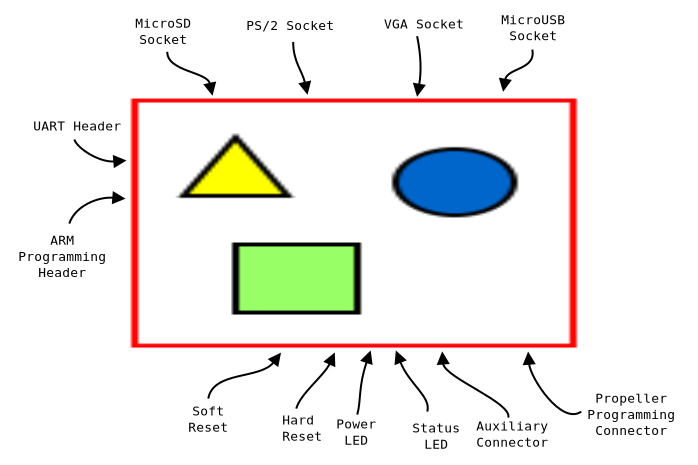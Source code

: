 <?xml version="1.0" encoding="UTF-8"?>
<dia:diagram xmlns:dia="http://www.lysator.liu.se/~alla/dia/">
  <dia:layer name="Background" visible="true" active="true">
    <dia:object type="Standard - Box" version="0" id="O0">
      <dia:attribute name="obj_pos">
        <dia:point val="4.236,1.771"/>
      </dia:attribute>
      <dia:attribute name="obj_bb">
        <dia:rectangle val="4.186,1.721;39.019,24.904"/>
      </dia:attribute>
      <dia:attribute name="elem_corner">
        <dia:point val="4.236,1.771"/>
      </dia:attribute>
      <dia:attribute name="elem_width">
        <dia:real val="34.733"/>
      </dia:attribute>
      <dia:attribute name="elem_height">
        <dia:real val="23.083"/>
      </dia:attribute>
      <dia:attribute name="border_width">
        <dia:real val="0.1"/>
      </dia:attribute>
      <dia:attribute name="border_color">
        <dia:color val="#ffffff"/>
      </dia:attribute>
      <dia:attribute name="show_background">
        <dia:boolean val="false"/>
      </dia:attribute>
    </dia:object>
    <dia:object type="Standard - Image" version="0" id="O1">
      <dia:attribute name="obj_pos">
        <dia:point val="10.7,6.6"/>
      </dia:attribute>
      <dia:attribute name="obj_bb">
        <dia:rectangle val="10.65,6.55;33.018,19.1"/>
      </dia:attribute>
      <dia:attribute name="elem_corner">
        <dia:point val="10.7,6.6"/>
      </dia:attribute>
      <dia:attribute name="elem_width">
        <dia:real val="22.268"/>
      </dia:attribute>
      <dia:attribute name="elem_height">
        <dia:real val="12.45"/>
      </dia:attribute>
      <dia:attribute name="draw_border">
        <dia:boolean val="false"/>
      </dia:attribute>
      <dia:attribute name="keep_aspect">
        <dia:boolean val="true"/>
      </dia:attribute>
      <dia:attribute name="file">
        <dia:string>#/Users/grantham/Downloads/alice_iii.jpg#</dia:string>
      </dia:attribute>
    </dia:object>
    <dia:object type="Standard - Text" version="1" id="O2">
      <dia:attribute name="obj_pos">
        <dia:point val="5.8,8.2"/>
      </dia:attribute>
      <dia:attribute name="obj_bb">
        <dia:rectangle val="5.8,7.603;10.062,8.352"/>
      </dia:attribute>
      <dia:attribute name="text">
        <dia:composite type="text">
          <dia:attribute name="string">
            <dia:string>#UART Header#</dia:string>
          </dia:attribute>
          <dia:attribute name="font">
            <dia:font family="monospace" style="0" name="Courier"/>
          </dia:attribute>
          <dia:attribute name="height">
            <dia:real val="0.807"/>
          </dia:attribute>
          <dia:attribute name="pos">
            <dia:point val="5.8,8.2"/>
          </dia:attribute>
          <dia:attribute name="color">
            <dia:color val="#000000"/>
          </dia:attribute>
          <dia:attribute name="alignment">
            <dia:enum val="0"/>
          </dia:attribute>
        </dia:composite>
      </dia:attribute>
      <dia:attribute name="valign">
        <dia:enum val="3"/>
      </dia:attribute>
    </dia:object>
    <dia:object type="Standard - BezierLine" version="0" id="O3">
      <dia:attribute name="obj_pos">
        <dia:point val="7.85,8.65"/>
      </dia:attribute>
      <dia:attribute name="obj_bb">
        <dia:rectangle val="7.785,8.585;10.462,10.078"/>
      </dia:attribute>
      <dia:attribute name="bez_points">
        <dia:point val="7.85,8.65"/>
        <dia:point val="8.05,9.15"/>
        <dia:point val="9.15,9.8"/>
        <dia:point val="10.4,9.7"/>
      </dia:attribute>
      <dia:attribute name="corner_types">
        <dia:enum val="0"/>
        <dia:enum val="0"/>
      </dia:attribute>
      <dia:attribute name="end_arrow">
        <dia:enum val="3"/>
      </dia:attribute>
      <dia:attribute name="end_arrow_length">
        <dia:real val="0.5"/>
      </dia:attribute>
      <dia:attribute name="end_arrow_width">
        <dia:real val="0.5"/>
      </dia:attribute>
    </dia:object>
    <dia:object type="Standard - Text" version="1" id="O4">
      <dia:attribute name="obj_pos">
        <dia:point val="7.247,13.91"/>
      </dia:attribute>
      <dia:attribute name="obj_bb">
        <dia:rectangle val="5.098,13.294;9.379,15.714"/>
      </dia:attribute>
      <dia:attribute name="text">
        <dia:composite type="text">
          <dia:attribute name="string">
            <dia:string>#ARM
Programming
Header#</dia:string>
          </dia:attribute>
          <dia:attribute name="font">
            <dia:font family="monospace" style="0" name="Courier"/>
          </dia:attribute>
          <dia:attribute name="height">
            <dia:real val="0.807"/>
          </dia:attribute>
          <dia:attribute name="pos">
            <dia:point val="7.247,13.91"/>
          </dia:attribute>
          <dia:attribute name="color">
            <dia:color val="#000000"/>
          </dia:attribute>
          <dia:attribute name="alignment">
            <dia:enum val="1"/>
          </dia:attribute>
        </dia:composite>
      </dia:attribute>
      <dia:attribute name="valign">
        <dia:enum val="3"/>
      </dia:attribute>
    </dia:object>
    <dia:object type="Standard - BezierLine" version="0" id="O5">
      <dia:attribute name="obj_pos">
        <dia:point val="7.6,12.85"/>
      </dia:attribute>
      <dia:attribute name="obj_bb">
        <dia:rectangle val="7.537,11.224;10.412,12.913"/>
      </dia:attribute>
      <dia:attribute name="bez_points">
        <dia:point val="7.6,12.85"/>
        <dia:point val="7.9,11.95"/>
        <dia:point val="9.05,11.5"/>
        <dia:point val="10.35,11.6"/>
      </dia:attribute>
      <dia:attribute name="corner_types">
        <dia:enum val="0"/>
        <dia:enum val="0"/>
      </dia:attribute>
      <dia:attribute name="end_arrow">
        <dia:enum val="3"/>
      </dia:attribute>
      <dia:attribute name="end_arrow_length">
        <dia:real val="0.5"/>
      </dia:attribute>
      <dia:attribute name="end_arrow_width">
        <dia:real val="0.5"/>
      </dia:attribute>
    </dia:object>
    <dia:object type="Standard - Text" version="1" id="O6">
      <dia:attribute name="obj_pos">
        <dia:point val="18.25,22.9"/>
      </dia:attribute>
      <dia:attribute name="obj_bb">
        <dia:rectangle val="18.25,22.302;20.188,23.86"/>
      </dia:attribute>
      <dia:attribute name="text">
        <dia:composite type="text">
          <dia:attribute name="string">
            <dia:string>#Hard
Reset#</dia:string>
          </dia:attribute>
          <dia:attribute name="font">
            <dia:font family="monospace" style="0" name="Courier"/>
          </dia:attribute>
          <dia:attribute name="height">
            <dia:real val="0.807"/>
          </dia:attribute>
          <dia:attribute name="pos">
            <dia:point val="18.25,22.9"/>
          </dia:attribute>
          <dia:attribute name="color">
            <dia:color val="#000000"/>
          </dia:attribute>
          <dia:attribute name="alignment">
            <dia:enum val="0"/>
          </dia:attribute>
        </dia:composite>
      </dia:attribute>
      <dia:attribute name="valign">
        <dia:enum val="3"/>
      </dia:attribute>
    </dia:object>
    <dia:object type="Standard - Text" version="1" id="O7">
      <dia:attribute name="obj_pos">
        <dia:point val="14.55,22.45"/>
      </dia:attribute>
      <dia:attribute name="obj_bb">
        <dia:rectangle val="13.581,21.852;15.519,23.41"/>
      </dia:attribute>
      <dia:attribute name="text">
        <dia:composite type="text">
          <dia:attribute name="string">
            <dia:string>#Soft
Reset#</dia:string>
          </dia:attribute>
          <dia:attribute name="font">
            <dia:font family="monospace" style="0" name="Courier"/>
          </dia:attribute>
          <dia:attribute name="height">
            <dia:real val="0.807"/>
          </dia:attribute>
          <dia:attribute name="pos">
            <dia:point val="14.55,22.45"/>
          </dia:attribute>
          <dia:attribute name="color">
            <dia:color val="#000000"/>
          </dia:attribute>
          <dia:attribute name="alignment">
            <dia:enum val="1"/>
          </dia:attribute>
        </dia:composite>
      </dia:attribute>
      <dia:attribute name="valign">
        <dia:enum val="3"/>
      </dia:attribute>
    </dia:object>
    <dia:object type="Standard - Text" version="1" id="O8">
      <dia:attribute name="obj_pos">
        <dia:point val="29.75,23.2"/>
      </dia:attribute>
      <dia:attribute name="obj_bb">
        <dia:rectangle val="28.006,22.602;31.494,24.16"/>
      </dia:attribute>
      <dia:attribute name="text">
        <dia:composite type="text">
          <dia:attribute name="string">
            <dia:string>#Auxiliary
Connector#</dia:string>
          </dia:attribute>
          <dia:attribute name="font">
            <dia:font family="monospace" style="0" name="Courier"/>
          </dia:attribute>
          <dia:attribute name="height">
            <dia:real val="0.807"/>
          </dia:attribute>
          <dia:attribute name="pos">
            <dia:point val="29.75,23.2"/>
          </dia:attribute>
          <dia:attribute name="color">
            <dia:color val="#000000"/>
          </dia:attribute>
          <dia:attribute name="alignment">
            <dia:enum val="1"/>
          </dia:attribute>
        </dia:composite>
      </dia:attribute>
      <dia:attribute name="valign">
        <dia:enum val="3"/>
      </dia:attribute>
    </dia:object>
    <dia:object type="Standard - Text" version="1" id="O9">
      <dia:attribute name="obj_pos">
        <dia:point val="35.697,21.81"/>
      </dia:attribute>
      <dia:attribute name="obj_bb">
        <dia:rectangle val="33.566,21.212;37.829,23.577"/>
      </dia:attribute>
      <dia:attribute name="text">
        <dia:composite type="text">
          <dia:attribute name="string">
            <dia:string>#Propeller
Programming
Connector#</dia:string>
          </dia:attribute>
          <dia:attribute name="font">
            <dia:font family="monospace" style="0" name="Courier"/>
          </dia:attribute>
          <dia:attribute name="height">
            <dia:real val="0.807"/>
          </dia:attribute>
          <dia:attribute name="pos">
            <dia:point val="35.697,21.81"/>
          </dia:attribute>
          <dia:attribute name="color">
            <dia:color val="#000000"/>
          </dia:attribute>
          <dia:attribute name="alignment">
            <dia:enum val="1"/>
          </dia:attribute>
        </dia:composite>
      </dia:attribute>
      <dia:attribute name="valign">
        <dia:enum val="3"/>
      </dia:attribute>
    </dia:object>
    <dia:object type="Standard - BezierLine" version="0" id="O10">
      <dia:attribute name="obj_pos">
        <dia:point val="14.55,21.6"/>
      </dia:attribute>
      <dia:attribute name="obj_bb">
        <dia:rectangle val="14.492,19.301;18.188,21.658"/>
      </dia:attribute>
      <dia:attribute name="bez_points">
        <dia:point val="14.55,21.6"/>
        <dia:point val="14.8,20.2"/>
        <dia:point val="17.15,20.65"/>
        <dia:point val="18.15,19.35"/>
      </dia:attribute>
      <dia:attribute name="corner_types">
        <dia:enum val="0"/>
        <dia:enum val="0"/>
      </dia:attribute>
      <dia:attribute name="end_arrow">
        <dia:enum val="3"/>
      </dia:attribute>
      <dia:attribute name="end_arrow_length">
        <dia:real val="0.5"/>
      </dia:attribute>
      <dia:attribute name="end_arrow_width">
        <dia:real val="0.5"/>
      </dia:attribute>
    </dia:object>
    <dia:object type="Standard - BezierLine" version="0" id="O11">
      <dia:attribute name="obj_pos">
        <dia:point val="18.95,22.1"/>
      </dia:attribute>
      <dia:attribute name="obj_bb">
        <dia:rectangle val="18.889,19.294;20.916,22.161"/>
      </dia:attribute>
      <dia:attribute name="bez_points">
        <dia:point val="18.95,22.1"/>
        <dia:point val="19.15,21.35"/>
        <dia:point val="20.35,20.45"/>
        <dia:point val="20.85,19.35"/>
      </dia:attribute>
      <dia:attribute name="corner_types">
        <dia:enum val="0"/>
        <dia:enum val="0"/>
      </dia:attribute>
      <dia:attribute name="end_arrow">
        <dia:enum val="3"/>
      </dia:attribute>
      <dia:attribute name="end_arrow_length">
        <dia:real val="0.5"/>
      </dia:attribute>
      <dia:attribute name="end_arrow_width">
        <dia:real val="0.5"/>
      </dia:attribute>
    </dia:object>
    <dia:object type="Standard - BezierLine" version="0" id="O12">
      <dia:attribute name="obj_pos">
        <dia:point val="29.55,22.55"/>
      </dia:attribute>
      <dia:attribute name="obj_bb">
        <dia:rectangle val="25.968,19.238;29.611,22.611"/>
      </dia:attribute>
      <dia:attribute name="bez_points">
        <dia:point val="29.55,22.55"/>
        <dia:point val="29.75,21.8"/>
        <dia:point val="26.35,20.55"/>
        <dia:point val="26.25,19.3"/>
      </dia:attribute>
      <dia:attribute name="corner_types">
        <dia:enum val="0"/>
        <dia:enum val="0"/>
      </dia:attribute>
      <dia:attribute name="end_arrow">
        <dia:enum val="3"/>
      </dia:attribute>
      <dia:attribute name="end_arrow_length">
        <dia:real val="0.5"/>
      </dia:attribute>
      <dia:attribute name="end_arrow_width">
        <dia:real val="0.5"/>
      </dia:attribute>
    </dia:object>
    <dia:object type="Standard - BezierLine" version="0" id="O13">
      <dia:attribute name="obj_pos">
        <dia:point val="33.2,22.25"/>
      </dia:attribute>
      <dia:attribute name="obj_bb">
        <dia:rectangle val="30.265,19.248;33.27,22.427"/>
      </dia:attribute>
      <dia:attribute name="bez_points">
        <dia:point val="33.2,22.25"/>
        <dia:point val="32.2,22.95"/>
        <dia:point val="30.648,20.56"/>
        <dia:point val="30.547,19.31"/>
      </dia:attribute>
      <dia:attribute name="corner_types">
        <dia:enum val="0"/>
        <dia:enum val="0"/>
      </dia:attribute>
      <dia:attribute name="end_arrow">
        <dia:enum val="3"/>
      </dia:attribute>
      <dia:attribute name="end_arrow_length">
        <dia:real val="0.5"/>
      </dia:attribute>
      <dia:attribute name="end_arrow_width">
        <dia:real val="0.5"/>
      </dia:attribute>
    </dia:object>
    <dia:object type="Standard - Text" version="1" id="O14">
      <dia:attribute name="obj_pos">
        <dia:point val="12.297,3.06"/>
      </dia:attribute>
      <dia:attribute name="obj_bb">
        <dia:rectangle val="10.941,2.444;13.672,4.057"/>
      </dia:attribute>
      <dia:attribute name="text">
        <dia:composite type="text">
          <dia:attribute name="string">
            <dia:string>#MicroSD
Socket#</dia:string>
          </dia:attribute>
          <dia:attribute name="font">
            <dia:font family="monospace" style="0" name="Courier"/>
          </dia:attribute>
          <dia:attribute name="height">
            <dia:real val="0.807"/>
          </dia:attribute>
          <dia:attribute name="pos">
            <dia:point val="12.297,3.06"/>
          </dia:attribute>
          <dia:attribute name="color">
            <dia:color val="#000000"/>
          </dia:attribute>
          <dia:attribute name="alignment">
            <dia:enum val="1"/>
          </dia:attribute>
        </dia:composite>
      </dia:attribute>
      <dia:attribute name="valign">
        <dia:enum val="3"/>
      </dia:attribute>
    </dia:object>
    <dia:object type="Standard - BezierLine" version="0" id="O15">
      <dia:attribute name="obj_pos">
        <dia:point val="12.498,4.26"/>
      </dia:attribute>
      <dia:attribute name="obj_bb">
        <dia:rectangle val="12.447,4.21;14.946,6.46"/>
      </dia:attribute>
      <dia:attribute name="bez_points">
        <dia:point val="12.498,4.26"/>
        <dia:point val="12.498,5.26"/>
        <dia:point val="14.5,5.25"/>
        <dia:point val="14.75,6.4"/>
      </dia:attribute>
      <dia:attribute name="corner_types">
        <dia:enum val="0"/>
        <dia:enum val="0"/>
      </dia:attribute>
      <dia:attribute name="end_arrow">
        <dia:enum val="3"/>
      </dia:attribute>
      <dia:attribute name="end_arrow_length">
        <dia:real val="0.5"/>
      </dia:attribute>
      <dia:attribute name="end_arrow_width">
        <dia:real val="0.5"/>
      </dia:attribute>
    </dia:object>
    <dia:object type="Standard - Text" version="1" id="O16">
      <dia:attribute name="obj_pos">
        <dia:point val="18.645,3.17"/>
      </dia:attribute>
      <dia:attribute name="obj_bb">
        <dia:rectangle val="16.514,2.554;20.795,3.36"/>
      </dia:attribute>
      <dia:attribute name="text">
        <dia:composite type="text">
          <dia:attribute name="string">
            <dia:string>#PS/2 Socket#</dia:string>
          </dia:attribute>
          <dia:attribute name="font">
            <dia:font family="monospace" style="0" name="Courier"/>
          </dia:attribute>
          <dia:attribute name="height">
            <dia:real val="0.807"/>
          </dia:attribute>
          <dia:attribute name="pos">
            <dia:point val="18.645,3.17"/>
          </dia:attribute>
          <dia:attribute name="color">
            <dia:color val="#000000"/>
          </dia:attribute>
          <dia:attribute name="alignment">
            <dia:enum val="1"/>
          </dia:attribute>
        </dia:composite>
      </dia:attribute>
      <dia:attribute name="valign">
        <dia:enum val="3"/>
      </dia:attribute>
    </dia:object>
    <dia:object type="Standard - Text" version="1" id="O17">
      <dia:attribute name="obj_pos">
        <dia:point val="30.793,2.88"/>
      </dia:attribute>
      <dia:attribute name="obj_bb">
        <dia:rectangle val="29.242,2.283;32.343,3.84"/>
      </dia:attribute>
      <dia:attribute name="text">
        <dia:composite type="text">
          <dia:attribute name="string">
            <dia:string>#MicroUSB
Socket#</dia:string>
          </dia:attribute>
          <dia:attribute name="font">
            <dia:font family="monospace" style="0" name="Courier"/>
          </dia:attribute>
          <dia:attribute name="height">
            <dia:real val="0.807"/>
          </dia:attribute>
          <dia:attribute name="pos">
            <dia:point val="30.793,2.88"/>
          </dia:attribute>
          <dia:attribute name="color">
            <dia:color val="#000000"/>
          </dia:attribute>
          <dia:attribute name="alignment">
            <dia:enum val="1"/>
          </dia:attribute>
        </dia:composite>
      </dia:attribute>
      <dia:attribute name="valign">
        <dia:enum val="3"/>
      </dia:attribute>
    </dia:object>
    <dia:object type="Standard - Text" version="1" id="O18">
      <dia:attribute name="obj_pos">
        <dia:point val="25.34,3.09"/>
      </dia:attribute>
      <dia:attribute name="obj_bb">
        <dia:rectangle val="23.402,2.474;27.296,3.28"/>
      </dia:attribute>
      <dia:attribute name="text">
        <dia:composite type="text">
          <dia:attribute name="string">
            <dia:string>#VGA Socket#</dia:string>
          </dia:attribute>
          <dia:attribute name="font">
            <dia:font family="monospace" style="0" name="Courier"/>
          </dia:attribute>
          <dia:attribute name="height">
            <dia:real val="0.807"/>
          </dia:attribute>
          <dia:attribute name="pos">
            <dia:point val="25.34,3.09"/>
          </dia:attribute>
          <dia:attribute name="color">
            <dia:color val="#000000"/>
          </dia:attribute>
          <dia:attribute name="alignment">
            <dia:enum val="1"/>
          </dia:attribute>
        </dia:composite>
      </dia:attribute>
      <dia:attribute name="valign">
        <dia:enum val="3"/>
      </dia:attribute>
    </dia:object>
    <dia:object type="Standard - BezierLine" version="0" id="O19">
      <dia:attribute name="obj_pos">
        <dia:point val="18.795,3.77"/>
      </dia:attribute>
      <dia:attribute name="obj_bb">
        <dia:rectangle val="18.745,3.72;19.696,6.41"/>
      </dia:attribute>
      <dia:attribute name="bez_points">
        <dia:point val="18.795,3.77"/>
        <dia:point val="18.795,4.77"/>
        <dia:point val="19.25,5.2"/>
        <dia:point val="19.5,6.35"/>
      </dia:attribute>
      <dia:attribute name="corner_types">
        <dia:enum val="0"/>
        <dia:enum val="0"/>
      </dia:attribute>
      <dia:attribute name="end_arrow">
        <dia:enum val="3"/>
      </dia:attribute>
      <dia:attribute name="end_arrow_length">
        <dia:real val="0.5"/>
      </dia:attribute>
      <dia:attribute name="end_arrow_width">
        <dia:real val="0.5"/>
      </dia:attribute>
    </dia:object>
    <dia:object type="Standard - BezierLine" version="0" id="O20">
      <dia:attribute name="obj_pos">
        <dia:point val="24.992,3.48"/>
      </dia:attribute>
      <dia:attribute name="obj_bb">
        <dia:rectangle val="24.777,3.421;25.429,6.511"/>
      </dia:attribute>
      <dia:attribute name="bez_points">
        <dia:point val="24.992,3.48"/>
        <dia:point val="25.2,4.5"/>
        <dia:point val="25.2,5.3"/>
        <dia:point val="25,6.45"/>
      </dia:attribute>
      <dia:attribute name="corner_types">
        <dia:enum val="0"/>
        <dia:enum val="0"/>
      </dia:attribute>
      <dia:attribute name="end_arrow">
        <dia:enum val="3"/>
      </dia:attribute>
      <dia:attribute name="end_arrow_length">
        <dia:real val="0.5"/>
      </dia:attribute>
      <dia:attribute name="end_arrow_width">
        <dia:real val="0.5"/>
      </dia:attribute>
    </dia:object>
    <dia:object type="Standard - BezierLine" version="0" id="O21">
      <dia:attribute name="obj_pos">
        <dia:point val="30.75,4.15"/>
      </dia:attribute>
      <dia:attribute name="obj_bb">
        <dia:rectangle val="29.077,4.091;30.82,6.261"/>
      </dia:attribute>
      <dia:attribute name="bez_points">
        <dia:point val="30.75,4.15"/>
        <dia:point val="30.957,5.17"/>
        <dia:point val="29.5,5.05"/>
        <dia:point val="29.3,6.2"/>
      </dia:attribute>
      <dia:attribute name="corner_types">
        <dia:enum val="0"/>
        <dia:enum val="0"/>
      </dia:attribute>
      <dia:attribute name="end_arrow">
        <dia:enum val="3"/>
      </dia:attribute>
      <dia:attribute name="end_arrow_length">
        <dia:real val="0.5"/>
      </dia:attribute>
      <dia:attribute name="end_arrow_width">
        <dia:real val="0.5"/>
      </dia:attribute>
    </dia:object>
    <dia:object type="Standard - Text" version="1" id="O22">
      <dia:attribute name="obj_pos">
        <dia:point val="21.95,23.1"/>
      </dia:attribute>
      <dia:attribute name="obj_bb">
        <dia:rectangle val="20.981,22.503;22.919,24.06"/>
      </dia:attribute>
      <dia:attribute name="text">
        <dia:composite type="text">
          <dia:attribute name="string">
            <dia:string>#Power
LED#</dia:string>
          </dia:attribute>
          <dia:attribute name="font">
            <dia:font family="monospace" style="0" name="Courier"/>
          </dia:attribute>
          <dia:attribute name="height">
            <dia:real val="0.807"/>
          </dia:attribute>
          <dia:attribute name="pos">
            <dia:point val="21.95,23.1"/>
          </dia:attribute>
          <dia:attribute name="color">
            <dia:color val="#000000"/>
          </dia:attribute>
          <dia:attribute name="alignment">
            <dia:enum val="1"/>
          </dia:attribute>
        </dia:composite>
      </dia:attribute>
      <dia:attribute name="valign">
        <dia:enum val="3"/>
      </dia:attribute>
    </dia:object>
    <dia:object type="Standard - BezierLine" version="0" id="O23">
      <dia:attribute name="obj_pos">
        <dia:point val="22,22.4"/>
      </dia:attribute>
      <dia:attribute name="obj_bb">
        <dia:rectangle val="21.939,19.192;22.772,22.461"/>
      </dia:attribute>
      <dia:attribute name="bez_points">
        <dia:point val="22,22.4"/>
        <dia:point val="22.2,21.65"/>
        <dia:point val="22.05,21"/>
        <dia:point val="22.65,19.25"/>
      </dia:attribute>
      <dia:attribute name="corner_types">
        <dia:enum val="0"/>
        <dia:enum val="0"/>
      </dia:attribute>
      <dia:attribute name="end_arrow">
        <dia:enum val="3"/>
      </dia:attribute>
      <dia:attribute name="end_arrow_length">
        <dia:real val="0.5"/>
      </dia:attribute>
      <dia:attribute name="end_arrow_width">
        <dia:real val="0.5"/>
      </dia:attribute>
    </dia:object>
    <dia:object type="Standard - Text" version="1" id="O24">
      <dia:attribute name="obj_pos">
        <dia:point val="25.95,23.3"/>
      </dia:attribute>
      <dia:attribute name="obj_bb">
        <dia:rectangle val="24.788,22.684;27.131,24.297"/>
      </dia:attribute>
      <dia:attribute name="text">
        <dia:composite type="text">
          <dia:attribute name="string">
            <dia:string>#Status
LED#</dia:string>
          </dia:attribute>
          <dia:attribute name="font">
            <dia:font family="monospace" style="0" name="Courier"/>
          </dia:attribute>
          <dia:attribute name="height">
            <dia:real val="0.807"/>
          </dia:attribute>
          <dia:attribute name="pos">
            <dia:point val="25.95,23.3"/>
          </dia:attribute>
          <dia:attribute name="color">
            <dia:color val="#000000"/>
          </dia:attribute>
          <dia:attribute name="alignment">
            <dia:enum val="1"/>
          </dia:attribute>
        </dia:composite>
      </dia:attribute>
      <dia:attribute name="valign">
        <dia:enum val="3"/>
      </dia:attribute>
    </dia:object>
    <dia:object type="Standard - BezierLine" version="0" id="O25">
      <dia:attribute name="obj_pos">
        <dia:point val="25.5,22.25"/>
      </dia:attribute>
      <dia:attribute name="obj_bb">
        <dia:rectangle val="23.854,19.192;25.574,22.311"/>
      </dia:attribute>
      <dia:attribute name="bez_points">
        <dia:point val="25.5,22.25"/>
        <dia:point val="25.7,21.5"/>
        <dia:point val="24.6,20.9"/>
        <dia:point val="23.95,19.25"/>
      </dia:attribute>
      <dia:attribute name="corner_types">
        <dia:enum val="0"/>
        <dia:enum val="0"/>
      </dia:attribute>
      <dia:attribute name="end_arrow">
        <dia:enum val="3"/>
      </dia:attribute>
      <dia:attribute name="end_arrow_length">
        <dia:real val="0.5"/>
      </dia:attribute>
      <dia:attribute name="end_arrow_width">
        <dia:real val="0.5"/>
      </dia:attribute>
    </dia:object>
  </dia:layer>
</dia:diagram>
